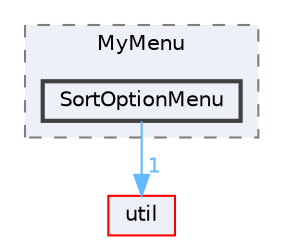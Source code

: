 digraph "SortOptionMenu"
{
 // LATEX_PDF_SIZE
  bgcolor="transparent";
  edge [fontname=Helvetica,fontsize=10,labelfontname=Helvetica,labelfontsize=10];
  node [fontname=Helvetica,fontsize=10,shape=box,height=0.2,width=0.4];
  compound=true
  subgraph clusterdir_5978cb0ca166c1e5e46ab0fd30008e2c {
    graph [ bgcolor="#edf0f7", pencolor="grey50", label="MyMenu", fontname=Helvetica,fontsize=10 style="filled,dashed", URL="dir_5978cb0ca166c1e5e46ab0fd30008e2c.html",tooltip=""]
  dir_b7fad937be0c3802c6a2dbe56f5525b9 [label="SortOptionMenu", fillcolor="#edf0f7", color="grey25", style="filled,bold", URL="dir_b7fad937be0c3802c6a2dbe56f5525b9.html",tooltip=""];
  }
  dir_23ec12649285f9fabf3a6b7380226c28 [label="util", fillcolor="#edf0f7", color="red", style="filled", URL="dir_23ec12649285f9fabf3a6b7380226c28.html",tooltip=""];
  dir_b7fad937be0c3802c6a2dbe56f5525b9->dir_23ec12649285f9fabf3a6b7380226c28 [headlabel="1", labeldistance=1.5 headhref="dir_000338_000357.html" href="dir_000338_000357.html" color="steelblue1" fontcolor="steelblue1"];
}
